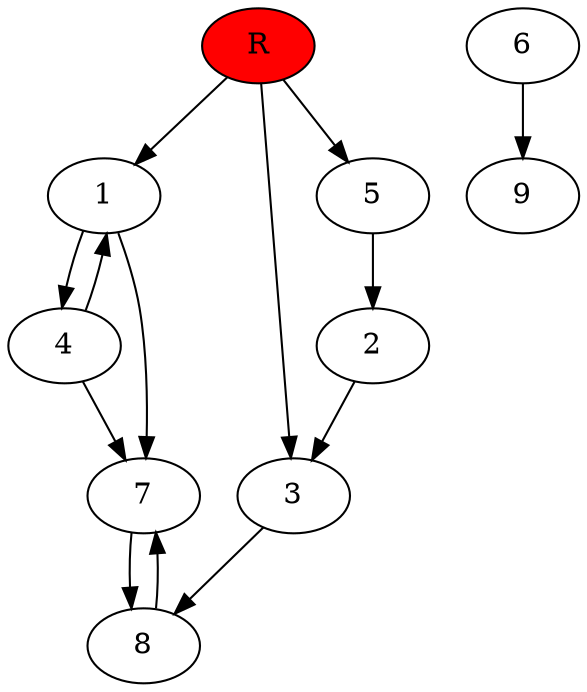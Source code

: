 digraph prb29948 {
	1
	2
	3
	4
	5
	6
	7
	8
	R [fillcolor="#ff0000" style=filled]
	1 -> 4
	1 -> 7
	2 -> 3
	3 -> 8
	4 -> 1
	4 -> 7
	5 -> 2
	6 -> 9
	7 -> 8
	8 -> 7
	R -> 1
	R -> 3
	R -> 5
}
